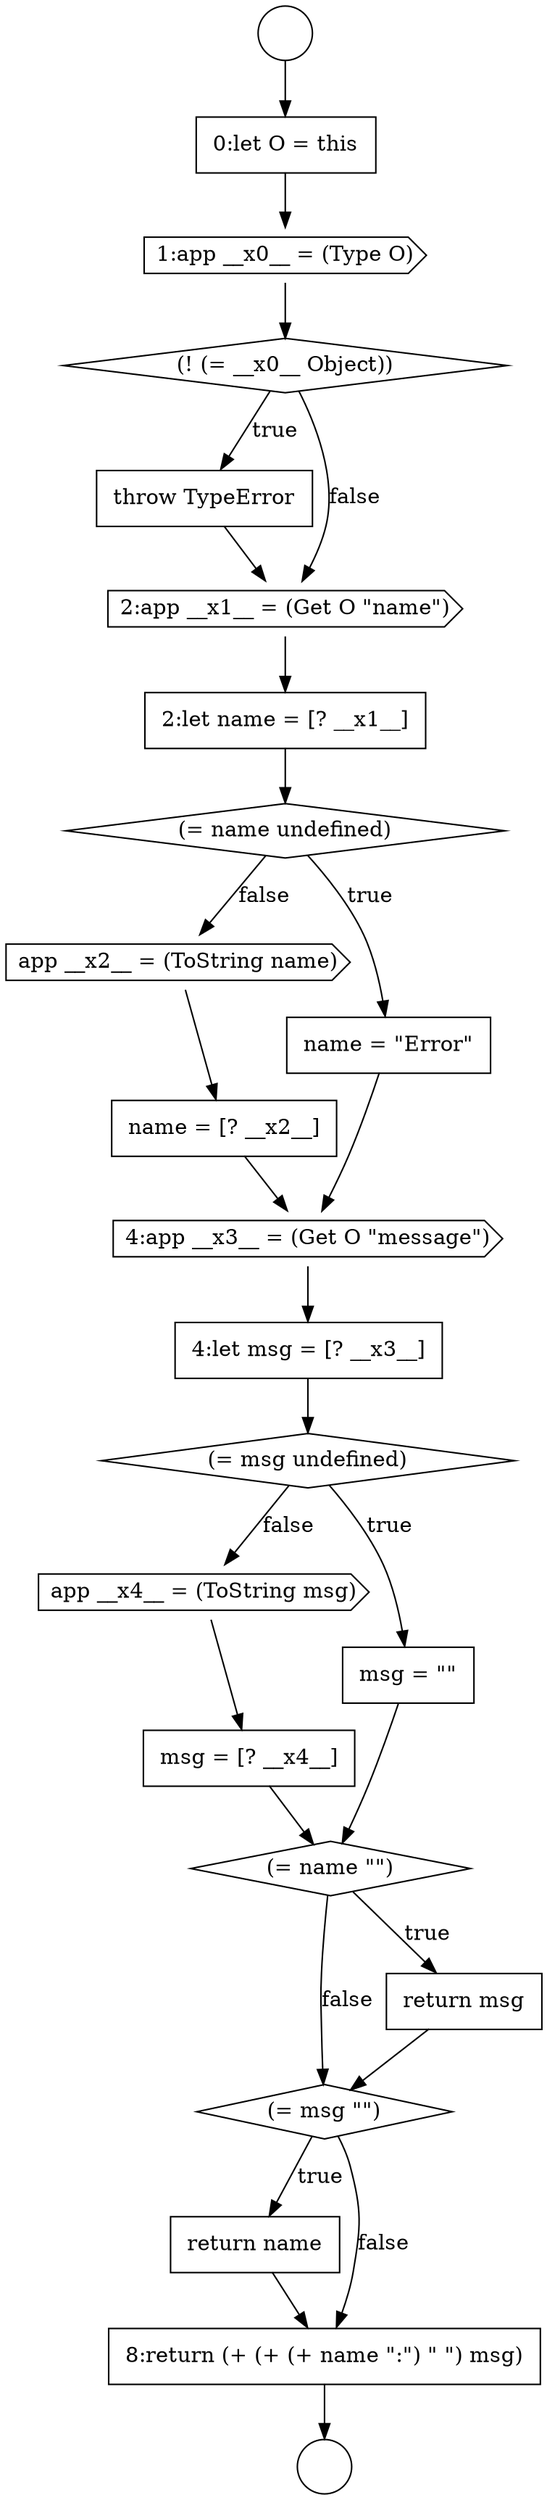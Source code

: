 digraph {
  node12833 [shape=cds, label=<<font color="black">app __x2__ = (ToString name)</font>> color="black" fillcolor="white" style=filled]
  node12837 [shape=diamond, label=<<font color="black">(= msg undefined)</font>> color="black" fillcolor="white" style=filled]
  node12828 [shape=none, margin=0, label=<<font color="black">
    <table border="0" cellborder="1" cellspacing="0" cellpadding="10">
      <tr><td align="left">throw TypeError</td></tr>
    </table>
  </font>> color="black" fillcolor="white" style=filled]
  node12824 [shape=circle label=" " color="black" fillcolor="white" style=filled]
  node12834 [shape=none, margin=0, label=<<font color="black">
    <table border="0" cellborder="1" cellspacing="0" cellpadding="10">
      <tr><td align="left">name = [? __x2__]</td></tr>
    </table>
  </font>> color="black" fillcolor="white" style=filled]
  node12823 [shape=circle label=" " color="black" fillcolor="white" style=filled]
  node12839 [shape=cds, label=<<font color="black">app __x4__ = (ToString msg)</font>> color="black" fillcolor="white" style=filled]
  node12829 [shape=cds, label=<<font color="black">2:app __x1__ = (Get O &quot;name&quot;)</font>> color="black" fillcolor="white" style=filled]
  node12836 [shape=none, margin=0, label=<<font color="black">
    <table border="0" cellborder="1" cellspacing="0" cellpadding="10">
      <tr><td align="left">4:let msg = [? __x3__]</td></tr>
    </table>
  </font>> color="black" fillcolor="white" style=filled]
  node12844 [shape=none, margin=0, label=<<font color="black">
    <table border="0" cellborder="1" cellspacing="0" cellpadding="10">
      <tr><td align="left">return name</td></tr>
    </table>
  </font>> color="black" fillcolor="white" style=filled]
  node12843 [shape=diamond, label=<<font color="black">(= msg &quot;&quot;)</font>> color="black" fillcolor="white" style=filled]
  node12832 [shape=none, margin=0, label=<<font color="black">
    <table border="0" cellborder="1" cellspacing="0" cellpadding="10">
      <tr><td align="left">name = &quot;Error&quot;</td></tr>
    </table>
  </font>> color="black" fillcolor="white" style=filled]
  node12838 [shape=none, margin=0, label=<<font color="black">
    <table border="0" cellborder="1" cellspacing="0" cellpadding="10">
      <tr><td align="left">msg = &quot;&quot;</td></tr>
    </table>
  </font>> color="black" fillcolor="white" style=filled]
  node12831 [shape=diamond, label=<<font color="black">(= name undefined)</font>> color="black" fillcolor="white" style=filled]
  node12842 [shape=none, margin=0, label=<<font color="black">
    <table border="0" cellborder="1" cellspacing="0" cellpadding="10">
      <tr><td align="left">return msg</td></tr>
    </table>
  </font>> color="black" fillcolor="white" style=filled]
  node12827 [shape=diamond, label=<<font color="black">(! (= __x0__ Object))</font>> color="black" fillcolor="white" style=filled]
  node12835 [shape=cds, label=<<font color="black">4:app __x3__ = (Get O &quot;message&quot;)</font>> color="black" fillcolor="white" style=filled]
  node12840 [shape=none, margin=0, label=<<font color="black">
    <table border="0" cellborder="1" cellspacing="0" cellpadding="10">
      <tr><td align="left">msg = [? __x4__]</td></tr>
    </table>
  </font>> color="black" fillcolor="white" style=filled]
  node12845 [shape=none, margin=0, label=<<font color="black">
    <table border="0" cellborder="1" cellspacing="0" cellpadding="10">
      <tr><td align="left">8:return (+ (+ (+ name &quot;:&quot;) &quot; &quot;) msg)</td></tr>
    </table>
  </font>> color="black" fillcolor="white" style=filled]
  node12830 [shape=none, margin=0, label=<<font color="black">
    <table border="0" cellborder="1" cellspacing="0" cellpadding="10">
      <tr><td align="left">2:let name = [? __x1__]</td></tr>
    </table>
  </font>> color="black" fillcolor="white" style=filled]
  node12825 [shape=none, margin=0, label=<<font color="black">
    <table border="0" cellborder="1" cellspacing="0" cellpadding="10">
      <tr><td align="left">0:let O = this</td></tr>
    </table>
  </font>> color="black" fillcolor="white" style=filled]
  node12841 [shape=diamond, label=<<font color="black">(= name &quot;&quot;)</font>> color="black" fillcolor="white" style=filled]
  node12826 [shape=cds, label=<<font color="black">1:app __x0__ = (Type O)</font>> color="black" fillcolor="white" style=filled]
  node12843 -> node12844 [label=<<font color="black">true</font>> color="black"]
  node12843 -> node12845 [label=<<font color="black">false</font>> color="black"]
  node12826 -> node12827 [ color="black"]
  node12842 -> node12843 [ color="black"]
  node12831 -> node12832 [label=<<font color="black">true</font>> color="black"]
  node12831 -> node12833 [label=<<font color="black">false</font>> color="black"]
  node12837 -> node12838 [label=<<font color="black">true</font>> color="black"]
  node12837 -> node12839 [label=<<font color="black">false</font>> color="black"]
  node12834 -> node12835 [ color="black"]
  node12836 -> node12837 [ color="black"]
  node12838 -> node12841 [ color="black"]
  node12823 -> node12825 [ color="black"]
  node12832 -> node12835 [ color="black"]
  node12839 -> node12840 [ color="black"]
  node12835 -> node12836 [ color="black"]
  node12833 -> node12834 [ color="black"]
  node12840 -> node12841 [ color="black"]
  node12827 -> node12828 [label=<<font color="black">true</font>> color="black"]
  node12827 -> node12829 [label=<<font color="black">false</font>> color="black"]
  node12845 -> node12824 [ color="black"]
  node12844 -> node12845 [ color="black"]
  node12841 -> node12842 [label=<<font color="black">true</font>> color="black"]
  node12841 -> node12843 [label=<<font color="black">false</font>> color="black"]
  node12828 -> node12829 [ color="black"]
  node12829 -> node12830 [ color="black"]
  node12830 -> node12831 [ color="black"]
  node12825 -> node12826 [ color="black"]
}
